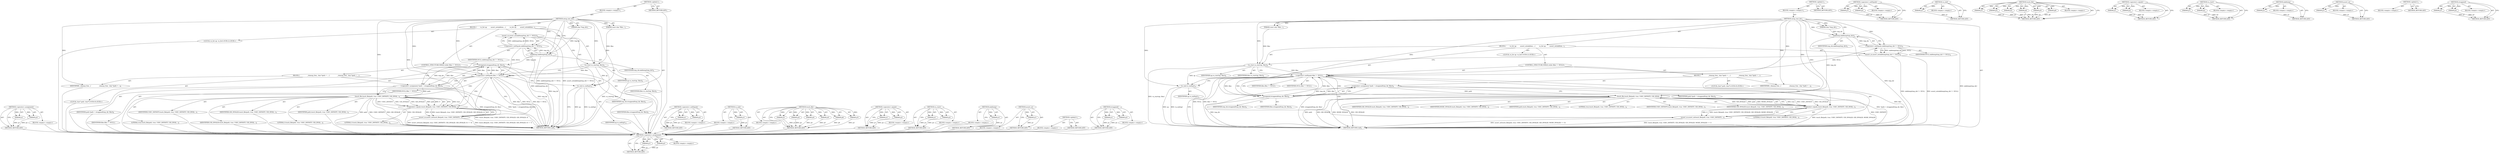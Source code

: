 digraph "strappend" {
vulnerable_86 [label=<(METHOD,&lt;operator&gt;.assignment)>];
vulnerable_87 [label=<(PARAM,p1)>];
vulnerable_88 [label=<(PARAM,p2)>];
vulnerable_89 [label=<(BLOCK,&lt;empty&gt;,&lt;empty&gt;)>];
vulnerable_90 [label=<(METHOD_RETURN,ANY)>];
vulnerable_6 [label=<(METHOD,&lt;global&gt;)<SUB>1</SUB>>];
vulnerable_7 [label=<(BLOCK,&lt;empty&gt;,&lt;empty&gt;)<SUB>1</SUB>>];
vulnerable_8 [label=<(METHOD,setup_test_dir)<SUB>1</SUB>>];
vulnerable_9 [label=<(PARAM,char *tmp_dir)<SUB>1</SUB>>];
vulnerable_10 [label=<(PARAM,const char *files...)<SUB>1</SUB>>];
vulnerable_11 [label=<(BLOCK,{
        va_list ap;

        assert_se(mkdtem...,{
        va_list ap;

        assert_se(mkdtem...)<SUB>1</SUB>>];
vulnerable_12 [label="<(LOCAL,va_list ap: va_list)<SUB>2</SUB>>"];
vulnerable_13 [label=<(assert_se,assert_se(mkdtemp(tmp_dir) != NULL))<SUB>4</SUB>>];
vulnerable_14 [label=<(&lt;operator&gt;.notEquals,mkdtemp(tmp_dir) != NULL)<SUB>4</SUB>>];
vulnerable_15 [label=<(mkdtemp,mkdtemp(tmp_dir))<SUB>4</SUB>>];
vulnerable_16 [label=<(IDENTIFIER,tmp_dir,mkdtemp(tmp_dir))<SUB>4</SUB>>];
vulnerable_17 [label=<(IDENTIFIER,NULL,mkdtemp(tmp_dir) != NULL)<SUB>4</SUB>>];
vulnerable_18 [label=<(va_start,va_start(ap, files))<SUB>6</SUB>>];
vulnerable_19 [label=<(IDENTIFIER,ap,va_start(ap, files))<SUB>6</SUB>>];
vulnerable_20 [label=<(IDENTIFIER,files,va_start(ap, files))<SUB>6</SUB>>];
vulnerable_21 [label=<(CONTROL_STRUCTURE,WHILE,while (files != NULL))<SUB>7</SUB>>];
vulnerable_22 [label=<(&lt;operator&gt;.notEquals,files != NULL)<SUB>7</SUB>>];
vulnerable_23 [label=<(IDENTIFIER,files,files != NULL)<SUB>7</SUB>>];
vulnerable_24 [label=<(IDENTIFIER,NULL,files != NULL)<SUB>7</SUB>>];
vulnerable_25 [label=<(BLOCK,{
                 _cleanup_free_ char *path = ...,{
                 _cleanup_free_ char *path = ...)<SUB>7</SUB>>];
vulnerable_26 [label=<(IDENTIFIER,_cleanup_free_,{
                 _cleanup_free_ char *path = ...)<SUB>8</SUB>>];
vulnerable_27 [label="<(LOCAL,char* path: char*)<SUB>8</SUB>>"];
vulnerable_28 [label=<(&lt;operator&gt;.assignment,*path = strappend(tmp_dir, files))<SUB>8</SUB>>];
vulnerable_29 [label=<(IDENTIFIER,path,*path = strappend(tmp_dir, files))<SUB>8</SUB>>];
vulnerable_30 [label=<(strappend,strappend(tmp_dir, files))<SUB>8</SUB>>];
vulnerable_31 [label=<(IDENTIFIER,tmp_dir,strappend(tmp_dir, files))<SUB>8</SUB>>];
vulnerable_32 [label=<(IDENTIFIER,files,strappend(tmp_dir, files))<SUB>8</SUB>>];
vulnerable_33 [label=<(assert_se,assert_se(touch_file(path, true, USEC_INFINITY,...)<SUB>9</SUB>>];
vulnerable_34 [label=<(&lt;operator&gt;.equals,touch_file(path, true, USEC_INFINITY, UID_INVAL...)<SUB>9</SUB>>];
vulnerable_35 [label=<(touch_file,touch_file(path, true, USEC_INFINITY, UID_INVAL...)<SUB>9</SUB>>];
vulnerable_36 [label=<(IDENTIFIER,path,touch_file(path, true, USEC_INFINITY, UID_INVAL...)<SUB>9</SUB>>];
vulnerable_37 [label=<(LITERAL,true,touch_file(path, true, USEC_INFINITY, UID_INVAL...)<SUB>9</SUB>>];
vulnerable_38 [label=<(IDENTIFIER,USEC_INFINITY,touch_file(path, true, USEC_INFINITY, UID_INVAL...)<SUB>9</SUB>>];
vulnerable_39 [label=<(IDENTIFIER,UID_INVALID,touch_file(path, true, USEC_INFINITY, UID_INVAL...)<SUB>9</SUB>>];
vulnerable_40 [label=<(IDENTIFIER,GID_INVALID,touch_file(path, true, USEC_INFINITY, UID_INVAL...)<SUB>9</SUB>>];
vulnerable_41 [label=<(LITERAL,0,touch_file(path, true, USEC_INFINITY, UID_INVAL...)<SUB>9</SUB>>];
vulnerable_42 [label=<(LITERAL,0,touch_file(path, true, USEC_INFINITY, UID_INVAL...)<SUB>9</SUB>>];
vulnerable_43 [label=<(va_end,va_end(ap))<SUB>12</SUB>>];
vulnerable_44 [label=<(IDENTIFIER,ap,va_end(ap))<SUB>12</SUB>>];
vulnerable_45 [label=<(METHOD_RETURN,void)<SUB>1</SUB>>];
vulnerable_47 [label=<(METHOD_RETURN,ANY)<SUB>1</SUB>>];
vulnerable_72 [label=<(METHOD,&lt;operator&gt;.notEquals)>];
vulnerable_73 [label=<(PARAM,p1)>];
vulnerable_74 [label=<(PARAM,p2)>];
vulnerable_75 [label=<(BLOCK,&lt;empty&gt;,&lt;empty&gt;)>];
vulnerable_76 [label=<(METHOD_RETURN,ANY)>];
vulnerable_110 [label=<(METHOD,va_end)>];
vulnerable_111 [label=<(PARAM,p1)>];
vulnerable_112 [label=<(BLOCK,&lt;empty&gt;,&lt;empty&gt;)>];
vulnerable_113 [label=<(METHOD_RETURN,ANY)>];
vulnerable_101 [label=<(METHOD,touch_file)>];
vulnerable_102 [label=<(PARAM,p1)>];
vulnerable_103 [label=<(PARAM,p2)>];
vulnerable_104 [label=<(PARAM,p3)>];
vulnerable_105 [label=<(PARAM,p4)>];
vulnerable_106 [label=<(PARAM,p5)>];
vulnerable_107 [label=<(PARAM,p6)>];
vulnerable_108 [label=<(BLOCK,&lt;empty&gt;,&lt;empty&gt;)>];
vulnerable_109 [label=<(METHOD_RETURN,ANY)>];
vulnerable_96 [label=<(METHOD,&lt;operator&gt;.equals)>];
vulnerable_97 [label=<(PARAM,p1)>];
vulnerable_98 [label=<(PARAM,p2)>];
vulnerable_99 [label=<(BLOCK,&lt;empty&gt;,&lt;empty&gt;)>];
vulnerable_100 [label=<(METHOD_RETURN,ANY)>];
vulnerable_81 [label=<(METHOD,va_start)>];
vulnerable_82 [label=<(PARAM,p1)>];
vulnerable_83 [label=<(PARAM,p2)>];
vulnerable_84 [label=<(BLOCK,&lt;empty&gt;,&lt;empty&gt;)>];
vulnerable_85 [label=<(METHOD_RETURN,ANY)>];
vulnerable_77 [label=<(METHOD,mkdtemp)>];
vulnerable_78 [label=<(PARAM,p1)>];
vulnerable_79 [label=<(BLOCK,&lt;empty&gt;,&lt;empty&gt;)>];
vulnerable_80 [label=<(METHOD_RETURN,ANY)>];
vulnerable_68 [label=<(METHOD,assert_se)>];
vulnerable_69 [label=<(PARAM,p1)>];
vulnerable_70 [label=<(BLOCK,&lt;empty&gt;,&lt;empty&gt;)>];
vulnerable_71 [label=<(METHOD_RETURN,ANY)>];
vulnerable_62 [label=<(METHOD,&lt;global&gt;)<SUB>1</SUB>>];
vulnerable_63 [label=<(BLOCK,&lt;empty&gt;,&lt;empty&gt;)>];
vulnerable_64 [label=<(METHOD_RETURN,ANY)>];
vulnerable_91 [label=<(METHOD,strappend)>];
vulnerable_92 [label=<(PARAM,p1)>];
vulnerable_93 [label=<(PARAM,p2)>];
vulnerable_94 [label=<(BLOCK,&lt;empty&gt;,&lt;empty&gt;)>];
vulnerable_95 [label=<(METHOD_RETURN,ANY)>];
fixed_86 [label=<(METHOD,&lt;operator&gt;.assignment)>];
fixed_87 [label=<(PARAM,p1)>];
fixed_88 [label=<(PARAM,p2)>];
fixed_89 [label=<(BLOCK,&lt;empty&gt;,&lt;empty&gt;)>];
fixed_90 [label=<(METHOD_RETURN,ANY)>];
fixed_6 [label=<(METHOD,&lt;global&gt;)<SUB>1</SUB>>];
fixed_7 [label=<(BLOCK,&lt;empty&gt;,&lt;empty&gt;)<SUB>1</SUB>>];
fixed_8 [label=<(METHOD,setup_test_dir)<SUB>1</SUB>>];
fixed_9 [label=<(PARAM,char *tmp_dir)<SUB>1</SUB>>];
fixed_10 [label=<(PARAM,const char *files...)<SUB>1</SUB>>];
fixed_11 [label=<(BLOCK,{
        va_list ap;

        assert_se(mkdtem...,{
        va_list ap;

        assert_se(mkdtem...)<SUB>1</SUB>>];
fixed_12 [label="<(LOCAL,va_list ap: va_list)<SUB>2</SUB>>"];
fixed_13 [label=<(assert_se,assert_se(mkdtemp(tmp_dir) != NULL))<SUB>4</SUB>>];
fixed_14 [label=<(&lt;operator&gt;.notEquals,mkdtemp(tmp_dir) != NULL)<SUB>4</SUB>>];
fixed_15 [label=<(mkdtemp,mkdtemp(tmp_dir))<SUB>4</SUB>>];
fixed_16 [label=<(IDENTIFIER,tmp_dir,mkdtemp(tmp_dir))<SUB>4</SUB>>];
fixed_17 [label=<(IDENTIFIER,NULL,mkdtemp(tmp_dir) != NULL)<SUB>4</SUB>>];
fixed_18 [label=<(va_start,va_start(ap, files))<SUB>6</SUB>>];
fixed_19 [label=<(IDENTIFIER,ap,va_start(ap, files))<SUB>6</SUB>>];
fixed_20 [label=<(IDENTIFIER,files,va_start(ap, files))<SUB>6</SUB>>];
fixed_21 [label=<(CONTROL_STRUCTURE,WHILE,while (files != NULL))<SUB>7</SUB>>];
fixed_22 [label=<(&lt;operator&gt;.notEquals,files != NULL)<SUB>7</SUB>>];
fixed_23 [label=<(IDENTIFIER,files,files != NULL)<SUB>7</SUB>>];
fixed_24 [label=<(IDENTIFIER,NULL,files != NULL)<SUB>7</SUB>>];
fixed_25 [label=<(BLOCK,{
                 _cleanup_free_ char *path = ...,{
                 _cleanup_free_ char *path = ...)<SUB>7</SUB>>];
fixed_26 [label=<(IDENTIFIER,_cleanup_free_,{
                 _cleanup_free_ char *path = ...)<SUB>8</SUB>>];
fixed_27 [label="<(LOCAL,char* path: char*)<SUB>8</SUB>>"];
fixed_28 [label=<(&lt;operator&gt;.assignment,*path = strappend(tmp_dir, files))<SUB>8</SUB>>];
fixed_29 [label=<(IDENTIFIER,path,*path = strappend(tmp_dir, files))<SUB>8</SUB>>];
fixed_30 [label=<(strappend,strappend(tmp_dir, files))<SUB>8</SUB>>];
fixed_31 [label=<(IDENTIFIER,tmp_dir,strappend(tmp_dir, files))<SUB>8</SUB>>];
fixed_32 [label=<(IDENTIFIER,files,strappend(tmp_dir, files))<SUB>8</SUB>>];
fixed_33 [label=<(assert_se,assert_se(touch_file(path, true, USEC_INFINITY,...)<SUB>9</SUB>>];
fixed_34 [label=<(&lt;operator&gt;.equals,touch_file(path, true, USEC_INFINITY, UID_INVAL...)<SUB>9</SUB>>];
fixed_35 [label=<(touch_file,touch_file(path, true, USEC_INFINITY, UID_INVAL...)<SUB>9</SUB>>];
fixed_36 [label=<(IDENTIFIER,path,touch_file(path, true, USEC_INFINITY, UID_INVAL...)<SUB>9</SUB>>];
fixed_37 [label=<(LITERAL,true,touch_file(path, true, USEC_INFINITY, UID_INVAL...)<SUB>9</SUB>>];
fixed_38 [label=<(IDENTIFIER,USEC_INFINITY,touch_file(path, true, USEC_INFINITY, UID_INVAL...)<SUB>9</SUB>>];
fixed_39 [label=<(IDENTIFIER,UID_INVALID,touch_file(path, true, USEC_INFINITY, UID_INVAL...)<SUB>9</SUB>>];
fixed_40 [label=<(IDENTIFIER,GID_INVALID,touch_file(path, true, USEC_INFINITY, UID_INVAL...)<SUB>9</SUB>>];
fixed_41 [label=<(IDENTIFIER,MODE_INVALID,touch_file(path, true, USEC_INFINITY, UID_INVAL...)<SUB>9</SUB>>];
fixed_42 [label=<(LITERAL,0,touch_file(path, true, USEC_INFINITY, UID_INVAL...)<SUB>9</SUB>>];
fixed_43 [label=<(va_end,va_end(ap))<SUB>12</SUB>>];
fixed_44 [label=<(IDENTIFIER,ap,va_end(ap))<SUB>12</SUB>>];
fixed_45 [label=<(METHOD_RETURN,void)<SUB>1</SUB>>];
fixed_47 [label=<(METHOD_RETURN,ANY)<SUB>1</SUB>>];
fixed_72 [label=<(METHOD,&lt;operator&gt;.notEquals)>];
fixed_73 [label=<(PARAM,p1)>];
fixed_74 [label=<(PARAM,p2)>];
fixed_75 [label=<(BLOCK,&lt;empty&gt;,&lt;empty&gt;)>];
fixed_76 [label=<(METHOD_RETURN,ANY)>];
fixed_110 [label=<(METHOD,va_end)>];
fixed_111 [label=<(PARAM,p1)>];
fixed_112 [label=<(BLOCK,&lt;empty&gt;,&lt;empty&gt;)>];
fixed_113 [label=<(METHOD_RETURN,ANY)>];
fixed_101 [label=<(METHOD,touch_file)>];
fixed_102 [label=<(PARAM,p1)>];
fixed_103 [label=<(PARAM,p2)>];
fixed_104 [label=<(PARAM,p3)>];
fixed_105 [label=<(PARAM,p4)>];
fixed_106 [label=<(PARAM,p5)>];
fixed_107 [label=<(PARAM,p6)>];
fixed_108 [label=<(BLOCK,&lt;empty&gt;,&lt;empty&gt;)>];
fixed_109 [label=<(METHOD_RETURN,ANY)>];
fixed_96 [label=<(METHOD,&lt;operator&gt;.equals)>];
fixed_97 [label=<(PARAM,p1)>];
fixed_98 [label=<(PARAM,p2)>];
fixed_99 [label=<(BLOCK,&lt;empty&gt;,&lt;empty&gt;)>];
fixed_100 [label=<(METHOD_RETURN,ANY)>];
fixed_81 [label=<(METHOD,va_start)>];
fixed_82 [label=<(PARAM,p1)>];
fixed_83 [label=<(PARAM,p2)>];
fixed_84 [label=<(BLOCK,&lt;empty&gt;,&lt;empty&gt;)>];
fixed_85 [label=<(METHOD_RETURN,ANY)>];
fixed_77 [label=<(METHOD,mkdtemp)>];
fixed_78 [label=<(PARAM,p1)>];
fixed_79 [label=<(BLOCK,&lt;empty&gt;,&lt;empty&gt;)>];
fixed_80 [label=<(METHOD_RETURN,ANY)>];
fixed_68 [label=<(METHOD,assert_se)>];
fixed_69 [label=<(PARAM,p1)>];
fixed_70 [label=<(BLOCK,&lt;empty&gt;,&lt;empty&gt;)>];
fixed_71 [label=<(METHOD_RETURN,ANY)>];
fixed_62 [label=<(METHOD,&lt;global&gt;)<SUB>1</SUB>>];
fixed_63 [label=<(BLOCK,&lt;empty&gt;,&lt;empty&gt;)>];
fixed_64 [label=<(METHOD_RETURN,ANY)>];
fixed_91 [label=<(METHOD,strappend)>];
fixed_92 [label=<(PARAM,p1)>];
fixed_93 [label=<(PARAM,p2)>];
fixed_94 [label=<(BLOCK,&lt;empty&gt;,&lt;empty&gt;)>];
fixed_95 [label=<(METHOD_RETURN,ANY)>];
vulnerable_86 -> vulnerable_87  [key=0, label="AST: "];
vulnerable_86 -> vulnerable_87  [key=1, label="DDG: "];
vulnerable_86 -> vulnerable_89  [key=0, label="AST: "];
vulnerable_86 -> vulnerable_88  [key=0, label="AST: "];
vulnerable_86 -> vulnerable_88  [key=1, label="DDG: "];
vulnerable_86 -> vulnerable_90  [key=0, label="AST: "];
vulnerable_86 -> vulnerable_90  [key=1, label="CFG: "];
vulnerable_87 -> vulnerable_90  [key=0, label="DDG: p1"];
vulnerable_88 -> vulnerable_90  [key=0, label="DDG: p2"];
vulnerable_89 -> fixed_86  [key=0];
vulnerable_90 -> fixed_86  [key=0];
vulnerable_6 -> vulnerable_7  [key=0, label="AST: "];
vulnerable_6 -> vulnerable_47  [key=0, label="AST: "];
vulnerable_6 -> vulnerable_47  [key=1, label="CFG: "];
vulnerable_7 -> vulnerable_8  [key=0, label="AST: "];
vulnerable_8 -> vulnerable_9  [key=0, label="AST: "];
vulnerable_8 -> vulnerable_9  [key=1, label="DDG: "];
vulnerable_8 -> vulnerable_10  [key=0, label="AST: "];
vulnerable_8 -> vulnerable_10  [key=1, label="DDG: "];
vulnerable_8 -> vulnerable_11  [key=0, label="AST: "];
vulnerable_8 -> vulnerable_45  [key=0, label="AST: "];
vulnerable_8 -> vulnerable_15  [key=0, label="CFG: "];
vulnerable_8 -> vulnerable_15  [key=1, label="DDG: "];
vulnerable_8 -> vulnerable_18  [key=0, label="DDG: "];
vulnerable_8 -> vulnerable_43  [key=0, label="DDG: "];
vulnerable_8 -> vulnerable_14  [key=0, label="DDG: "];
vulnerable_8 -> vulnerable_22  [key=0, label="DDG: "];
vulnerable_8 -> vulnerable_26  [key=0, label="DDG: "];
vulnerable_8 -> vulnerable_30  [key=0, label="DDG: "];
vulnerable_8 -> vulnerable_34  [key=0, label="DDG: "];
vulnerable_8 -> vulnerable_35  [key=0, label="DDG: "];
vulnerable_9 -> vulnerable_15  [key=0, label="DDG: tmp_dir"];
vulnerable_10 -> vulnerable_18  [key=0, label="DDG: files"];
vulnerable_11 -> vulnerable_12  [key=0, label="AST: "];
vulnerable_11 -> vulnerable_13  [key=0, label="AST: "];
vulnerable_11 -> vulnerable_18  [key=0, label="AST: "];
vulnerable_11 -> vulnerable_21  [key=0, label="AST: "];
vulnerable_11 -> vulnerable_43  [key=0, label="AST: "];
vulnerable_12 -> fixed_86  [key=0];
vulnerable_13 -> vulnerable_14  [key=0, label="AST: "];
vulnerable_13 -> vulnerable_18  [key=0, label="CFG: "];
vulnerable_13 -> vulnerable_45  [key=0, label="DDG: mkdtemp(tmp_dir) != NULL"];
vulnerable_13 -> vulnerable_45  [key=1, label="DDG: assert_se(mkdtemp(tmp_dir) != NULL)"];
vulnerable_14 -> vulnerable_15  [key=0, label="AST: "];
vulnerable_14 -> vulnerable_17  [key=0, label="AST: "];
vulnerable_14 -> vulnerable_13  [key=0, label="CFG: "];
vulnerable_14 -> vulnerable_13  [key=1, label="DDG: mkdtemp(tmp_dir)"];
vulnerable_14 -> vulnerable_13  [key=2, label="DDG: NULL"];
vulnerable_14 -> vulnerable_45  [key=0, label="DDG: mkdtemp(tmp_dir)"];
vulnerable_14 -> vulnerable_22  [key=0, label="DDG: NULL"];
vulnerable_15 -> vulnerable_16  [key=0, label="AST: "];
vulnerable_15 -> vulnerable_14  [key=0, label="CFG: "];
vulnerable_15 -> vulnerable_14  [key=1, label="DDG: tmp_dir"];
vulnerable_15 -> vulnerable_45  [key=0, label="DDG: tmp_dir"];
vulnerable_15 -> vulnerable_30  [key=0, label="DDG: tmp_dir"];
vulnerable_16 -> fixed_86  [key=0];
vulnerable_17 -> fixed_86  [key=0];
vulnerable_18 -> vulnerable_19  [key=0, label="AST: "];
vulnerable_18 -> vulnerable_20  [key=0, label="AST: "];
vulnerable_18 -> vulnerable_22  [key=0, label="CFG: "];
vulnerable_18 -> vulnerable_22  [key=1, label="DDG: files"];
vulnerable_18 -> vulnerable_45  [key=0, label="DDG: va_start(ap, files)"];
vulnerable_18 -> vulnerable_43  [key=0, label="DDG: ap"];
vulnerable_19 -> fixed_86  [key=0];
vulnerable_20 -> fixed_86  [key=0];
vulnerable_21 -> vulnerable_22  [key=0, label="AST: "];
vulnerable_21 -> vulnerable_25  [key=0, label="AST: "];
vulnerable_22 -> vulnerable_23  [key=0, label="AST: "];
vulnerable_22 -> vulnerable_24  [key=0, label="AST: "];
vulnerable_22 -> vulnerable_30  [key=0, label="CFG: "];
vulnerable_22 -> vulnerable_30  [key=1, label="DDG: files"];
vulnerable_22 -> vulnerable_30  [key=2, label="CDG: "];
vulnerable_22 -> vulnerable_43  [key=0, label="CFG: "];
vulnerable_22 -> vulnerable_45  [key=0, label="DDG: files"];
vulnerable_22 -> vulnerable_45  [key=1, label="DDG: NULL"];
vulnerable_22 -> vulnerable_45  [key=2, label="DDG: files != NULL"];
vulnerable_22 -> vulnerable_34  [key=0, label="CDG: "];
vulnerable_22 -> vulnerable_33  [key=0, label="CDG: "];
vulnerable_22 -> vulnerable_28  [key=0, label="CDG: "];
vulnerable_22 -> vulnerable_35  [key=0, label="CDG: "];
vulnerable_22 -> vulnerable_22  [key=0, label="CDG: "];
vulnerable_23 -> fixed_86  [key=0];
vulnerable_24 -> fixed_86  [key=0];
vulnerable_25 -> vulnerable_26  [key=0, label="AST: "];
vulnerable_25 -> vulnerable_27  [key=0, label="AST: "];
vulnerable_25 -> vulnerable_28  [key=0, label="AST: "];
vulnerable_25 -> vulnerable_33  [key=0, label="AST: "];
vulnerable_26 -> fixed_86  [key=0];
vulnerable_27 -> fixed_86  [key=0];
vulnerable_28 -> vulnerable_29  [key=0, label="AST: "];
vulnerable_28 -> vulnerable_30  [key=0, label="AST: "];
vulnerable_28 -> vulnerable_35  [key=0, label="CFG: "];
vulnerable_28 -> vulnerable_35  [key=1, label="DDG: path"];
vulnerable_28 -> vulnerable_45  [key=0, label="DDG: strappend(tmp_dir, files)"];
vulnerable_28 -> vulnerable_45  [key=1, label="DDG: *path = strappend(tmp_dir, files)"];
vulnerable_29 -> fixed_86  [key=0];
vulnerable_30 -> vulnerable_31  [key=0, label="AST: "];
vulnerable_30 -> vulnerable_32  [key=0, label="AST: "];
vulnerable_30 -> vulnerable_28  [key=0, label="CFG: "];
vulnerable_30 -> vulnerable_28  [key=1, label="DDG: tmp_dir"];
vulnerable_30 -> vulnerable_28  [key=2, label="DDG: files"];
vulnerable_30 -> vulnerable_45  [key=0, label="DDG: tmp_dir"];
vulnerable_30 -> vulnerable_22  [key=0, label="DDG: files"];
vulnerable_31 -> fixed_86  [key=0];
vulnerable_32 -> fixed_86  [key=0];
vulnerable_33 -> vulnerable_34  [key=0, label="AST: "];
vulnerable_33 -> vulnerable_22  [key=0, label="CFG: "];
vulnerable_33 -> vulnerable_45  [key=0, label="DDG: touch_file(path, true, USEC_INFINITY, UID_INVALID, GID_INVALID, 0) == 0"];
vulnerable_33 -> vulnerable_45  [key=1, label="DDG: assert_se(touch_file(path, true, USEC_INFINITY, UID_INVALID, GID_INVALID, 0) == 0)"];
vulnerable_34 -> vulnerable_35  [key=0, label="AST: "];
vulnerable_34 -> vulnerable_42  [key=0, label="AST: "];
vulnerable_34 -> vulnerable_33  [key=0, label="CFG: "];
vulnerable_34 -> vulnerable_33  [key=1, label="DDG: touch_file(path, true, USEC_INFINITY, UID_INVALID, GID_INVALID, 0)"];
vulnerable_34 -> vulnerable_33  [key=2, label="DDG: 0"];
vulnerable_34 -> vulnerable_45  [key=0, label="DDG: touch_file(path, true, USEC_INFINITY, UID_INVALID, GID_INVALID, 0)"];
vulnerable_35 -> vulnerable_36  [key=0, label="AST: "];
vulnerable_35 -> vulnerable_37  [key=0, label="AST: "];
vulnerable_35 -> vulnerable_38  [key=0, label="AST: "];
vulnerable_35 -> vulnerable_39  [key=0, label="AST: "];
vulnerable_35 -> vulnerable_40  [key=0, label="AST: "];
vulnerable_35 -> vulnerable_41  [key=0, label="AST: "];
vulnerable_35 -> vulnerable_34  [key=0, label="CFG: "];
vulnerable_35 -> vulnerable_34  [key=1, label="DDG: true"];
vulnerable_35 -> vulnerable_34  [key=2, label="DDG: USEC_INFINITY"];
vulnerable_35 -> vulnerable_34  [key=3, label="DDG: UID_INVALID"];
vulnerable_35 -> vulnerable_34  [key=4, label="DDG: GID_INVALID"];
vulnerable_35 -> vulnerable_34  [key=5, label="DDG: path"];
vulnerable_35 -> vulnerable_34  [key=6, label="DDG: 0"];
vulnerable_35 -> vulnerable_45  [key=0, label="DDG: path"];
vulnerable_35 -> vulnerable_45  [key=1, label="DDG: USEC_INFINITY"];
vulnerable_35 -> vulnerable_45  [key=2, label="DDG: GID_INVALID"];
vulnerable_35 -> vulnerable_45  [key=3, label="DDG: UID_INVALID"];
vulnerable_36 -> fixed_86  [key=0];
vulnerable_37 -> fixed_86  [key=0];
vulnerable_38 -> fixed_86  [key=0];
vulnerable_39 -> fixed_86  [key=0];
vulnerable_40 -> fixed_86  [key=0];
vulnerable_41 -> fixed_86  [key=0];
vulnerable_42 -> fixed_86  [key=0];
vulnerable_43 -> vulnerable_44  [key=0, label="AST: "];
vulnerable_43 -> vulnerable_45  [key=0, label="CFG: "];
vulnerable_43 -> vulnerable_45  [key=1, label="DDG: ap"];
vulnerable_43 -> vulnerable_45  [key=2, label="DDG: va_end(ap)"];
vulnerable_44 -> fixed_86  [key=0];
vulnerable_45 -> fixed_86  [key=0];
vulnerable_47 -> fixed_86  [key=0];
vulnerable_72 -> vulnerable_73  [key=0, label="AST: "];
vulnerable_72 -> vulnerable_73  [key=1, label="DDG: "];
vulnerable_72 -> vulnerable_75  [key=0, label="AST: "];
vulnerable_72 -> vulnerable_74  [key=0, label="AST: "];
vulnerable_72 -> vulnerable_74  [key=1, label="DDG: "];
vulnerable_72 -> vulnerable_76  [key=0, label="AST: "];
vulnerable_72 -> vulnerable_76  [key=1, label="CFG: "];
vulnerable_73 -> vulnerable_76  [key=0, label="DDG: p1"];
vulnerable_74 -> vulnerable_76  [key=0, label="DDG: p2"];
vulnerable_75 -> fixed_86  [key=0];
vulnerable_76 -> fixed_86  [key=0];
vulnerable_110 -> vulnerable_111  [key=0, label="AST: "];
vulnerable_110 -> vulnerable_111  [key=1, label="DDG: "];
vulnerable_110 -> vulnerable_112  [key=0, label="AST: "];
vulnerable_110 -> vulnerable_113  [key=0, label="AST: "];
vulnerable_110 -> vulnerable_113  [key=1, label="CFG: "];
vulnerable_111 -> vulnerable_113  [key=0, label="DDG: p1"];
vulnerable_112 -> fixed_86  [key=0];
vulnerable_113 -> fixed_86  [key=0];
vulnerable_101 -> vulnerable_102  [key=0, label="AST: "];
vulnerable_101 -> vulnerable_102  [key=1, label="DDG: "];
vulnerable_101 -> vulnerable_108  [key=0, label="AST: "];
vulnerable_101 -> vulnerable_103  [key=0, label="AST: "];
vulnerable_101 -> vulnerable_103  [key=1, label="DDG: "];
vulnerable_101 -> vulnerable_109  [key=0, label="AST: "];
vulnerable_101 -> vulnerable_109  [key=1, label="CFG: "];
vulnerable_101 -> vulnerable_104  [key=0, label="AST: "];
vulnerable_101 -> vulnerable_104  [key=1, label="DDG: "];
vulnerable_101 -> vulnerable_105  [key=0, label="AST: "];
vulnerable_101 -> vulnerable_105  [key=1, label="DDG: "];
vulnerable_101 -> vulnerable_106  [key=0, label="AST: "];
vulnerable_101 -> vulnerable_106  [key=1, label="DDG: "];
vulnerable_101 -> vulnerable_107  [key=0, label="AST: "];
vulnerable_101 -> vulnerable_107  [key=1, label="DDG: "];
vulnerable_102 -> vulnerable_109  [key=0, label="DDG: p1"];
vulnerable_103 -> vulnerable_109  [key=0, label="DDG: p2"];
vulnerable_104 -> vulnerable_109  [key=0, label="DDG: p3"];
vulnerable_105 -> vulnerable_109  [key=0, label="DDG: p4"];
vulnerable_106 -> vulnerable_109  [key=0, label="DDG: p5"];
vulnerable_107 -> vulnerable_109  [key=0, label="DDG: p6"];
vulnerable_108 -> fixed_86  [key=0];
vulnerable_109 -> fixed_86  [key=0];
vulnerable_96 -> vulnerable_97  [key=0, label="AST: "];
vulnerable_96 -> vulnerable_97  [key=1, label="DDG: "];
vulnerable_96 -> vulnerable_99  [key=0, label="AST: "];
vulnerable_96 -> vulnerable_98  [key=0, label="AST: "];
vulnerable_96 -> vulnerable_98  [key=1, label="DDG: "];
vulnerable_96 -> vulnerable_100  [key=0, label="AST: "];
vulnerable_96 -> vulnerable_100  [key=1, label="CFG: "];
vulnerable_97 -> vulnerable_100  [key=0, label="DDG: p1"];
vulnerable_98 -> vulnerable_100  [key=0, label="DDG: p2"];
vulnerable_99 -> fixed_86  [key=0];
vulnerable_100 -> fixed_86  [key=0];
vulnerable_81 -> vulnerable_82  [key=0, label="AST: "];
vulnerable_81 -> vulnerable_82  [key=1, label="DDG: "];
vulnerable_81 -> vulnerable_84  [key=0, label="AST: "];
vulnerable_81 -> vulnerable_83  [key=0, label="AST: "];
vulnerable_81 -> vulnerable_83  [key=1, label="DDG: "];
vulnerable_81 -> vulnerable_85  [key=0, label="AST: "];
vulnerable_81 -> vulnerable_85  [key=1, label="CFG: "];
vulnerable_82 -> vulnerable_85  [key=0, label="DDG: p1"];
vulnerable_83 -> vulnerable_85  [key=0, label="DDG: p2"];
vulnerable_84 -> fixed_86  [key=0];
vulnerable_85 -> fixed_86  [key=0];
vulnerable_77 -> vulnerable_78  [key=0, label="AST: "];
vulnerable_77 -> vulnerable_78  [key=1, label="DDG: "];
vulnerable_77 -> vulnerable_79  [key=0, label="AST: "];
vulnerable_77 -> vulnerable_80  [key=0, label="AST: "];
vulnerable_77 -> vulnerable_80  [key=1, label="CFG: "];
vulnerable_78 -> vulnerable_80  [key=0, label="DDG: p1"];
vulnerable_79 -> fixed_86  [key=0];
vulnerable_80 -> fixed_86  [key=0];
vulnerable_68 -> vulnerable_69  [key=0, label="AST: "];
vulnerable_68 -> vulnerable_69  [key=1, label="DDG: "];
vulnerable_68 -> vulnerable_70  [key=0, label="AST: "];
vulnerable_68 -> vulnerable_71  [key=0, label="AST: "];
vulnerable_68 -> vulnerable_71  [key=1, label="CFG: "];
vulnerable_69 -> vulnerable_71  [key=0, label="DDG: p1"];
vulnerable_70 -> fixed_86  [key=0];
vulnerable_71 -> fixed_86  [key=0];
vulnerable_62 -> vulnerable_63  [key=0, label="AST: "];
vulnerable_62 -> vulnerable_64  [key=0, label="AST: "];
vulnerable_62 -> vulnerable_64  [key=1, label="CFG: "];
vulnerable_63 -> fixed_86  [key=0];
vulnerable_64 -> fixed_86  [key=0];
vulnerable_91 -> vulnerable_92  [key=0, label="AST: "];
vulnerable_91 -> vulnerable_92  [key=1, label="DDG: "];
vulnerable_91 -> vulnerable_94  [key=0, label="AST: "];
vulnerable_91 -> vulnerable_93  [key=0, label="AST: "];
vulnerable_91 -> vulnerable_93  [key=1, label="DDG: "];
vulnerable_91 -> vulnerable_95  [key=0, label="AST: "];
vulnerable_91 -> vulnerable_95  [key=1, label="CFG: "];
vulnerable_92 -> vulnerable_95  [key=0, label="DDG: p1"];
vulnerable_93 -> vulnerable_95  [key=0, label="DDG: p2"];
vulnerable_94 -> fixed_86  [key=0];
vulnerable_95 -> fixed_86  [key=0];
fixed_86 -> fixed_87  [key=0, label="AST: "];
fixed_86 -> fixed_87  [key=1, label="DDG: "];
fixed_86 -> fixed_89  [key=0, label="AST: "];
fixed_86 -> fixed_88  [key=0, label="AST: "];
fixed_86 -> fixed_88  [key=1, label="DDG: "];
fixed_86 -> fixed_90  [key=0, label="AST: "];
fixed_86 -> fixed_90  [key=1, label="CFG: "];
fixed_87 -> fixed_90  [key=0, label="DDG: p1"];
fixed_88 -> fixed_90  [key=0, label="DDG: p2"];
fixed_6 -> fixed_7  [key=0, label="AST: "];
fixed_6 -> fixed_47  [key=0, label="AST: "];
fixed_6 -> fixed_47  [key=1, label="CFG: "];
fixed_7 -> fixed_8  [key=0, label="AST: "];
fixed_8 -> fixed_9  [key=0, label="AST: "];
fixed_8 -> fixed_9  [key=1, label="DDG: "];
fixed_8 -> fixed_10  [key=0, label="AST: "];
fixed_8 -> fixed_10  [key=1, label="DDG: "];
fixed_8 -> fixed_11  [key=0, label="AST: "];
fixed_8 -> fixed_45  [key=0, label="AST: "];
fixed_8 -> fixed_15  [key=0, label="CFG: "];
fixed_8 -> fixed_15  [key=1, label="DDG: "];
fixed_8 -> fixed_18  [key=0, label="DDG: "];
fixed_8 -> fixed_43  [key=0, label="DDG: "];
fixed_8 -> fixed_14  [key=0, label="DDG: "];
fixed_8 -> fixed_22  [key=0, label="DDG: "];
fixed_8 -> fixed_26  [key=0, label="DDG: "];
fixed_8 -> fixed_30  [key=0, label="DDG: "];
fixed_8 -> fixed_34  [key=0, label="DDG: "];
fixed_8 -> fixed_35  [key=0, label="DDG: "];
fixed_9 -> fixed_15  [key=0, label="DDG: tmp_dir"];
fixed_10 -> fixed_18  [key=0, label="DDG: files"];
fixed_11 -> fixed_12  [key=0, label="AST: "];
fixed_11 -> fixed_13  [key=0, label="AST: "];
fixed_11 -> fixed_18  [key=0, label="AST: "];
fixed_11 -> fixed_21  [key=0, label="AST: "];
fixed_11 -> fixed_43  [key=0, label="AST: "];
fixed_13 -> fixed_14  [key=0, label="AST: "];
fixed_13 -> fixed_18  [key=0, label="CFG: "];
fixed_13 -> fixed_45  [key=0, label="DDG: mkdtemp(tmp_dir) != NULL"];
fixed_13 -> fixed_45  [key=1, label="DDG: assert_se(mkdtemp(tmp_dir) != NULL)"];
fixed_14 -> fixed_15  [key=0, label="AST: "];
fixed_14 -> fixed_17  [key=0, label="AST: "];
fixed_14 -> fixed_13  [key=0, label="CFG: "];
fixed_14 -> fixed_13  [key=1, label="DDG: mkdtemp(tmp_dir)"];
fixed_14 -> fixed_13  [key=2, label="DDG: NULL"];
fixed_14 -> fixed_45  [key=0, label="DDG: mkdtemp(tmp_dir)"];
fixed_14 -> fixed_22  [key=0, label="DDG: NULL"];
fixed_15 -> fixed_16  [key=0, label="AST: "];
fixed_15 -> fixed_14  [key=0, label="CFG: "];
fixed_15 -> fixed_14  [key=1, label="DDG: tmp_dir"];
fixed_15 -> fixed_45  [key=0, label="DDG: tmp_dir"];
fixed_15 -> fixed_30  [key=0, label="DDG: tmp_dir"];
fixed_18 -> fixed_19  [key=0, label="AST: "];
fixed_18 -> fixed_20  [key=0, label="AST: "];
fixed_18 -> fixed_22  [key=0, label="CFG: "];
fixed_18 -> fixed_22  [key=1, label="DDG: files"];
fixed_18 -> fixed_45  [key=0, label="DDG: va_start(ap, files)"];
fixed_18 -> fixed_43  [key=0, label="DDG: ap"];
fixed_21 -> fixed_22  [key=0, label="AST: "];
fixed_21 -> fixed_25  [key=0, label="AST: "];
fixed_22 -> fixed_23  [key=0, label="AST: "];
fixed_22 -> fixed_24  [key=0, label="AST: "];
fixed_22 -> fixed_30  [key=0, label="CFG: "];
fixed_22 -> fixed_30  [key=1, label="DDG: files"];
fixed_22 -> fixed_30  [key=2, label="CDG: "];
fixed_22 -> fixed_43  [key=0, label="CFG: "];
fixed_22 -> fixed_45  [key=0, label="DDG: files"];
fixed_22 -> fixed_45  [key=1, label="DDG: NULL"];
fixed_22 -> fixed_45  [key=2, label="DDG: files != NULL"];
fixed_22 -> fixed_34  [key=0, label="CDG: "];
fixed_22 -> fixed_33  [key=0, label="CDG: "];
fixed_22 -> fixed_28  [key=0, label="CDG: "];
fixed_22 -> fixed_35  [key=0, label="CDG: "];
fixed_22 -> fixed_22  [key=0, label="CDG: "];
fixed_25 -> fixed_26  [key=0, label="AST: "];
fixed_25 -> fixed_27  [key=0, label="AST: "];
fixed_25 -> fixed_28  [key=0, label="AST: "];
fixed_25 -> fixed_33  [key=0, label="AST: "];
fixed_28 -> fixed_29  [key=0, label="AST: "];
fixed_28 -> fixed_30  [key=0, label="AST: "];
fixed_28 -> fixed_35  [key=0, label="CFG: "];
fixed_28 -> fixed_35  [key=1, label="DDG: path"];
fixed_28 -> fixed_45  [key=0, label="DDG: strappend(tmp_dir, files)"];
fixed_28 -> fixed_45  [key=1, label="DDG: *path = strappend(tmp_dir, files)"];
fixed_30 -> fixed_31  [key=0, label="AST: "];
fixed_30 -> fixed_32  [key=0, label="AST: "];
fixed_30 -> fixed_28  [key=0, label="CFG: "];
fixed_30 -> fixed_28  [key=1, label="DDG: tmp_dir"];
fixed_30 -> fixed_28  [key=2, label="DDG: files"];
fixed_30 -> fixed_45  [key=0, label="DDG: tmp_dir"];
fixed_30 -> fixed_22  [key=0, label="DDG: files"];
fixed_33 -> fixed_34  [key=0, label="AST: "];
fixed_33 -> fixed_22  [key=0, label="CFG: "];
fixed_33 -> fixed_45  [key=0, label="DDG: touch_file(path, true, USEC_INFINITY, UID_INVALID, GID_INVALID, MODE_INVALID) == 0"];
fixed_33 -> fixed_45  [key=1, label="DDG: assert_se(touch_file(path, true, USEC_INFINITY, UID_INVALID, GID_INVALID, MODE_INVALID) == 0)"];
fixed_34 -> fixed_35  [key=0, label="AST: "];
fixed_34 -> fixed_42  [key=0, label="AST: "];
fixed_34 -> fixed_33  [key=0, label="CFG: "];
fixed_34 -> fixed_33  [key=1, label="DDG: touch_file(path, true, USEC_INFINITY, UID_INVALID, GID_INVALID, MODE_INVALID)"];
fixed_34 -> fixed_33  [key=2, label="DDG: 0"];
fixed_34 -> fixed_45  [key=0, label="DDG: touch_file(path, true, USEC_INFINITY, UID_INVALID, GID_INVALID, MODE_INVALID)"];
fixed_35 -> fixed_36  [key=0, label="AST: "];
fixed_35 -> fixed_37  [key=0, label="AST: "];
fixed_35 -> fixed_38  [key=0, label="AST: "];
fixed_35 -> fixed_39  [key=0, label="AST: "];
fixed_35 -> fixed_40  [key=0, label="AST: "];
fixed_35 -> fixed_41  [key=0, label="AST: "];
fixed_35 -> fixed_34  [key=0, label="CFG: "];
fixed_35 -> fixed_34  [key=1, label="DDG: true"];
fixed_35 -> fixed_34  [key=2, label="DDG: USEC_INFINITY"];
fixed_35 -> fixed_34  [key=3, label="DDG: UID_INVALID"];
fixed_35 -> fixed_34  [key=4, label="DDG: GID_INVALID"];
fixed_35 -> fixed_34  [key=5, label="DDG: path"];
fixed_35 -> fixed_34  [key=6, label="DDG: MODE_INVALID"];
fixed_35 -> fixed_45  [key=0, label="DDG: path"];
fixed_35 -> fixed_45  [key=1, label="DDG: USEC_INFINITY"];
fixed_35 -> fixed_45  [key=2, label="DDG: GID_INVALID"];
fixed_35 -> fixed_45  [key=3, label="DDG: MODE_INVALID"];
fixed_35 -> fixed_45  [key=4, label="DDG: UID_INVALID"];
fixed_43 -> fixed_44  [key=0, label="AST: "];
fixed_43 -> fixed_45  [key=0, label="CFG: "];
fixed_43 -> fixed_45  [key=1, label="DDG: ap"];
fixed_43 -> fixed_45  [key=2, label="DDG: va_end(ap)"];
fixed_72 -> fixed_73  [key=0, label="AST: "];
fixed_72 -> fixed_73  [key=1, label="DDG: "];
fixed_72 -> fixed_75  [key=0, label="AST: "];
fixed_72 -> fixed_74  [key=0, label="AST: "];
fixed_72 -> fixed_74  [key=1, label="DDG: "];
fixed_72 -> fixed_76  [key=0, label="AST: "];
fixed_72 -> fixed_76  [key=1, label="CFG: "];
fixed_73 -> fixed_76  [key=0, label="DDG: p1"];
fixed_74 -> fixed_76  [key=0, label="DDG: p2"];
fixed_110 -> fixed_111  [key=0, label="AST: "];
fixed_110 -> fixed_111  [key=1, label="DDG: "];
fixed_110 -> fixed_112  [key=0, label="AST: "];
fixed_110 -> fixed_113  [key=0, label="AST: "];
fixed_110 -> fixed_113  [key=1, label="CFG: "];
fixed_111 -> fixed_113  [key=0, label="DDG: p1"];
fixed_101 -> fixed_102  [key=0, label="AST: "];
fixed_101 -> fixed_102  [key=1, label="DDG: "];
fixed_101 -> fixed_108  [key=0, label="AST: "];
fixed_101 -> fixed_103  [key=0, label="AST: "];
fixed_101 -> fixed_103  [key=1, label="DDG: "];
fixed_101 -> fixed_109  [key=0, label="AST: "];
fixed_101 -> fixed_109  [key=1, label="CFG: "];
fixed_101 -> fixed_104  [key=0, label="AST: "];
fixed_101 -> fixed_104  [key=1, label="DDG: "];
fixed_101 -> fixed_105  [key=0, label="AST: "];
fixed_101 -> fixed_105  [key=1, label="DDG: "];
fixed_101 -> fixed_106  [key=0, label="AST: "];
fixed_101 -> fixed_106  [key=1, label="DDG: "];
fixed_101 -> fixed_107  [key=0, label="AST: "];
fixed_101 -> fixed_107  [key=1, label="DDG: "];
fixed_102 -> fixed_109  [key=0, label="DDG: p1"];
fixed_103 -> fixed_109  [key=0, label="DDG: p2"];
fixed_104 -> fixed_109  [key=0, label="DDG: p3"];
fixed_105 -> fixed_109  [key=0, label="DDG: p4"];
fixed_106 -> fixed_109  [key=0, label="DDG: p5"];
fixed_107 -> fixed_109  [key=0, label="DDG: p6"];
fixed_96 -> fixed_97  [key=0, label="AST: "];
fixed_96 -> fixed_97  [key=1, label="DDG: "];
fixed_96 -> fixed_99  [key=0, label="AST: "];
fixed_96 -> fixed_98  [key=0, label="AST: "];
fixed_96 -> fixed_98  [key=1, label="DDG: "];
fixed_96 -> fixed_100  [key=0, label="AST: "];
fixed_96 -> fixed_100  [key=1, label="CFG: "];
fixed_97 -> fixed_100  [key=0, label="DDG: p1"];
fixed_98 -> fixed_100  [key=0, label="DDG: p2"];
fixed_81 -> fixed_82  [key=0, label="AST: "];
fixed_81 -> fixed_82  [key=1, label="DDG: "];
fixed_81 -> fixed_84  [key=0, label="AST: "];
fixed_81 -> fixed_83  [key=0, label="AST: "];
fixed_81 -> fixed_83  [key=1, label="DDG: "];
fixed_81 -> fixed_85  [key=0, label="AST: "];
fixed_81 -> fixed_85  [key=1, label="CFG: "];
fixed_82 -> fixed_85  [key=0, label="DDG: p1"];
fixed_83 -> fixed_85  [key=0, label="DDG: p2"];
fixed_77 -> fixed_78  [key=0, label="AST: "];
fixed_77 -> fixed_78  [key=1, label="DDG: "];
fixed_77 -> fixed_79  [key=0, label="AST: "];
fixed_77 -> fixed_80  [key=0, label="AST: "];
fixed_77 -> fixed_80  [key=1, label="CFG: "];
fixed_78 -> fixed_80  [key=0, label="DDG: p1"];
fixed_68 -> fixed_69  [key=0, label="AST: "];
fixed_68 -> fixed_69  [key=1, label="DDG: "];
fixed_68 -> fixed_70  [key=0, label="AST: "];
fixed_68 -> fixed_71  [key=0, label="AST: "];
fixed_68 -> fixed_71  [key=1, label="CFG: "];
fixed_69 -> fixed_71  [key=0, label="DDG: p1"];
fixed_62 -> fixed_63  [key=0, label="AST: "];
fixed_62 -> fixed_64  [key=0, label="AST: "];
fixed_62 -> fixed_64  [key=1, label="CFG: "];
fixed_91 -> fixed_92  [key=0, label="AST: "];
fixed_91 -> fixed_92  [key=1, label="DDG: "];
fixed_91 -> fixed_94  [key=0, label="AST: "];
fixed_91 -> fixed_93  [key=0, label="AST: "];
fixed_91 -> fixed_93  [key=1, label="DDG: "];
fixed_91 -> fixed_95  [key=0, label="AST: "];
fixed_91 -> fixed_95  [key=1, label="CFG: "];
fixed_92 -> fixed_95  [key=0, label="DDG: p1"];
fixed_93 -> fixed_95  [key=0, label="DDG: p2"];
}
